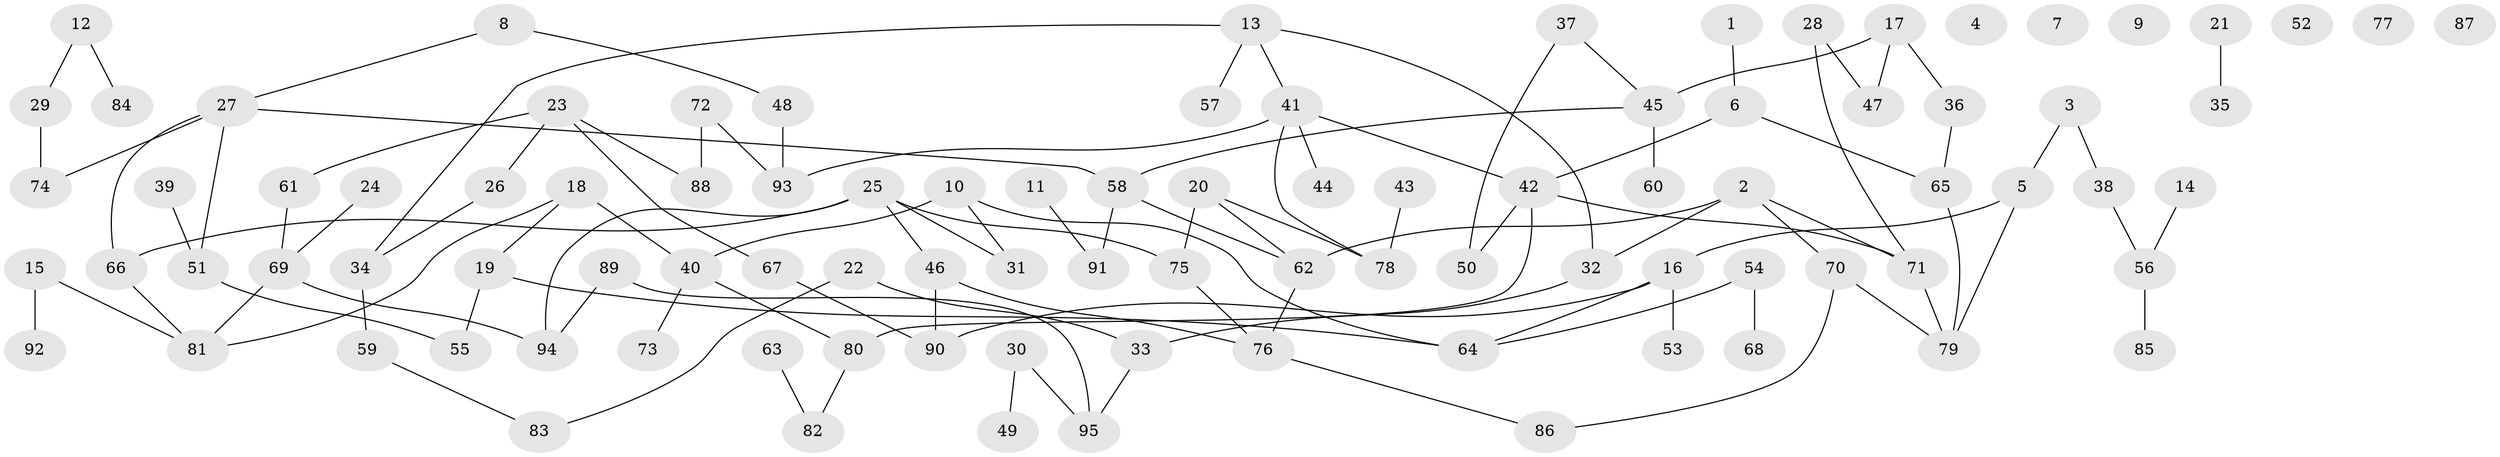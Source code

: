 // coarse degree distribution, {5: 0.15625, 3: 0.28125, 2: 0.25, 4: 0.15625, 6: 0.03125, 1: 0.125}
// Generated by graph-tools (version 1.1) at 2025/48/03/04/25 22:48:00]
// undirected, 95 vertices, 111 edges
graph export_dot {
  node [color=gray90,style=filled];
  1;
  2;
  3;
  4;
  5;
  6;
  7;
  8;
  9;
  10;
  11;
  12;
  13;
  14;
  15;
  16;
  17;
  18;
  19;
  20;
  21;
  22;
  23;
  24;
  25;
  26;
  27;
  28;
  29;
  30;
  31;
  32;
  33;
  34;
  35;
  36;
  37;
  38;
  39;
  40;
  41;
  42;
  43;
  44;
  45;
  46;
  47;
  48;
  49;
  50;
  51;
  52;
  53;
  54;
  55;
  56;
  57;
  58;
  59;
  60;
  61;
  62;
  63;
  64;
  65;
  66;
  67;
  68;
  69;
  70;
  71;
  72;
  73;
  74;
  75;
  76;
  77;
  78;
  79;
  80;
  81;
  82;
  83;
  84;
  85;
  86;
  87;
  88;
  89;
  90;
  91;
  92;
  93;
  94;
  95;
  1 -- 6;
  2 -- 32;
  2 -- 62;
  2 -- 70;
  2 -- 71;
  3 -- 5;
  3 -- 38;
  5 -- 16;
  5 -- 79;
  6 -- 42;
  6 -- 65;
  8 -- 27;
  8 -- 48;
  10 -- 31;
  10 -- 40;
  10 -- 64;
  11 -- 91;
  12 -- 29;
  12 -- 84;
  13 -- 32;
  13 -- 34;
  13 -- 41;
  13 -- 57;
  14 -- 56;
  15 -- 81;
  15 -- 92;
  16 -- 53;
  16 -- 64;
  16 -- 90;
  17 -- 36;
  17 -- 45;
  17 -- 47;
  18 -- 19;
  18 -- 40;
  18 -- 81;
  19 -- 55;
  19 -- 64;
  20 -- 62;
  20 -- 75;
  20 -- 78;
  21 -- 35;
  22 -- 33;
  22 -- 83;
  23 -- 26;
  23 -- 61;
  23 -- 67;
  23 -- 88;
  24 -- 69;
  25 -- 31;
  25 -- 46;
  25 -- 66;
  25 -- 75;
  25 -- 94;
  26 -- 34;
  27 -- 51;
  27 -- 58;
  27 -- 66;
  27 -- 74;
  28 -- 47;
  28 -- 71;
  29 -- 74;
  30 -- 49;
  30 -- 95;
  32 -- 33;
  33 -- 95;
  34 -- 59;
  36 -- 65;
  37 -- 45;
  37 -- 50;
  38 -- 56;
  39 -- 51;
  40 -- 73;
  40 -- 80;
  41 -- 42;
  41 -- 44;
  41 -- 78;
  41 -- 93;
  42 -- 50;
  42 -- 71;
  42 -- 80;
  43 -- 78;
  45 -- 58;
  45 -- 60;
  46 -- 76;
  46 -- 90;
  48 -- 93;
  51 -- 55;
  54 -- 64;
  54 -- 68;
  56 -- 85;
  58 -- 62;
  58 -- 91;
  59 -- 83;
  61 -- 69;
  62 -- 76;
  63 -- 82;
  65 -- 79;
  66 -- 81;
  67 -- 90;
  69 -- 81;
  69 -- 94;
  70 -- 79;
  70 -- 86;
  71 -- 79;
  72 -- 88;
  72 -- 93;
  75 -- 76;
  76 -- 86;
  80 -- 82;
  89 -- 94;
  89 -- 95;
}
